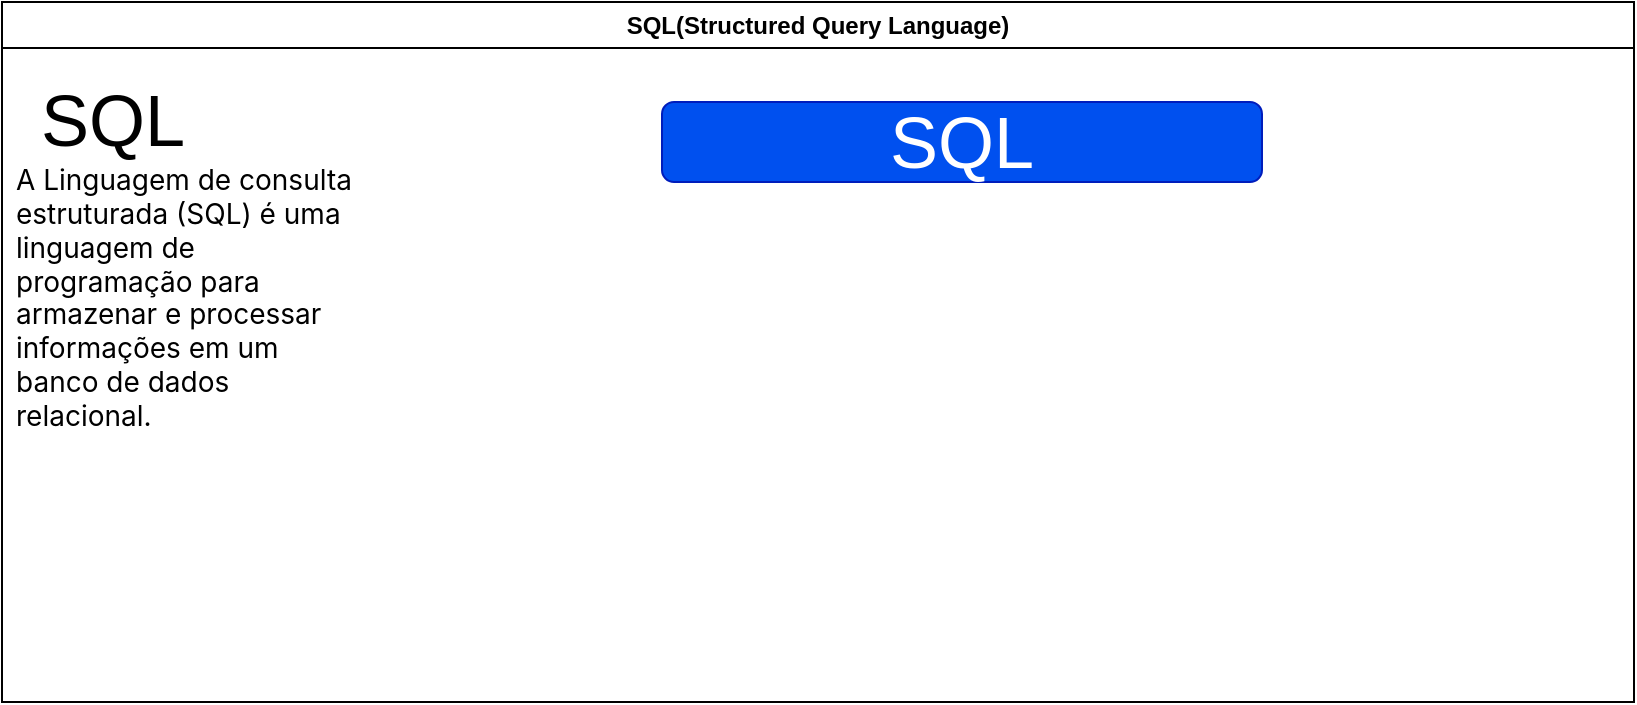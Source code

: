 <mxfile>
    <diagram id="lw_pdphjUDI911vhnv9R" name="Página-1">
        <mxGraphModel dx="567" dy="717" grid="1" gridSize="10" guides="1" tooltips="1" connect="1" arrows="1" fold="1" page="1" pageScale="1" pageWidth="827" pageHeight="1169" math="0" shadow="0">
            <root>
                <mxCell id="0"/>
                <mxCell id="1" parent="0"/>
                <mxCell id="6" value="SQL(Structured Query Language)" style="swimlane;whiteSpace=wrap;html=1;" parent="1" vertex="1">
                    <mxGeometry x="110" y="300" width="816" height="350" as="geometry">
                        <mxRectangle x="214" y="50" width="230" height="30" as="alternateBounds"/>
                    </mxGeometry>
                </mxCell>
                <mxCell id="8" value="&#10;&lt;div style=&quot;box-sizing: border-box; font-family: -apple-system, BlinkMacSystemFont, &amp;quot;Segoe UI&amp;quot;, system-ui, &amp;quot;Apple Color Emoji&amp;quot;, &amp;quot;Segoe UI Emoji&amp;quot;, &amp;quot;Segoe UI Web&amp;quot;, sans-serif; font-size: 14px; font-style: normal; font-variant-ligatures: normal; font-variant-caps: normal; font-weight: 400; letter-spacing: normal; orphans: 2; text-align: start; text-indent: 0px; text-transform: none; widows: 2; word-spacing: 0px;&quot;&gt;A Linguagem de consulta estruturada (SQL) é uma linguagem de programação para armazenar e processar informações em um banco de dados relacional.&lt;/div&gt;&#10;&#10;" style="text;strokeColor=none;align=center;fillColor=none;html=1;verticalAlign=middle;whiteSpace=wrap;rounded=0;" parent="6" vertex="1">
                    <mxGeometry x="6" y="90" width="174" height="130" as="geometry"/>
                </mxCell>
                <mxCell id="12" value="&lt;span style=&quot;font-size: 36px;&quot;&gt;SQL&lt;/span&gt;" style="text;html=1;align=center;verticalAlign=middle;resizable=0;points=[];autosize=1;strokeColor=none;fillColor=none;fontSize=48;" parent="6" vertex="1">
                    <mxGeometry x="5" y="20" width="100" height="70" as="geometry"/>
                </mxCell>
                <mxCell id="13" value="SQL" style="rounded=1;whiteSpace=wrap;html=1;fontSize=36;fillColor=#0050ef;fontColor=#ffffff;strokeColor=#001DBC;" parent="6" vertex="1">
                    <mxGeometry x="330" y="50" width="300" height="40" as="geometry"/>
                </mxCell>
            </root>
        </mxGraphModel>
    </diagram>
</mxfile>
